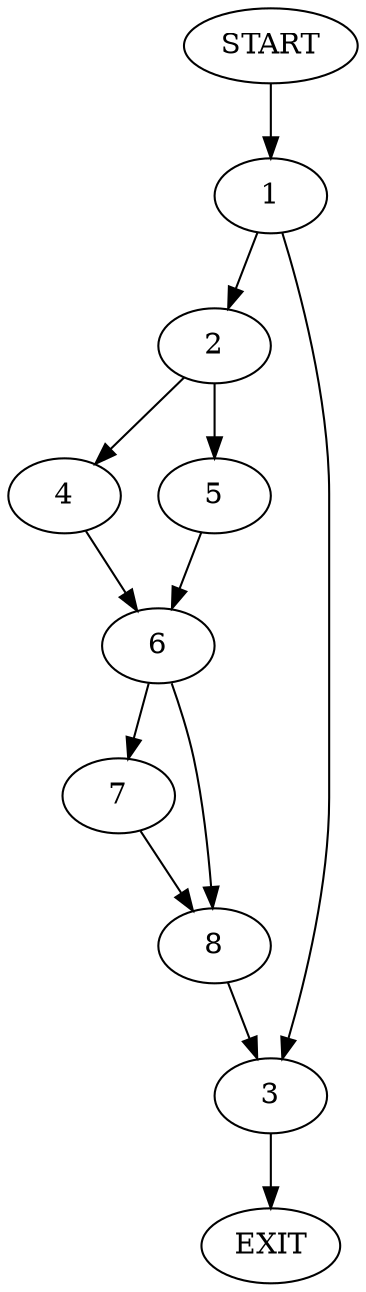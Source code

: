 digraph {
0 [label="START"]
9 [label="EXIT"]
0 -> 1
1 -> 2
1 -> 3
2 -> 4
2 -> 5
3 -> 9
4 -> 6
5 -> 6
6 -> 7
6 -> 8
7 -> 8
8 -> 3
}
